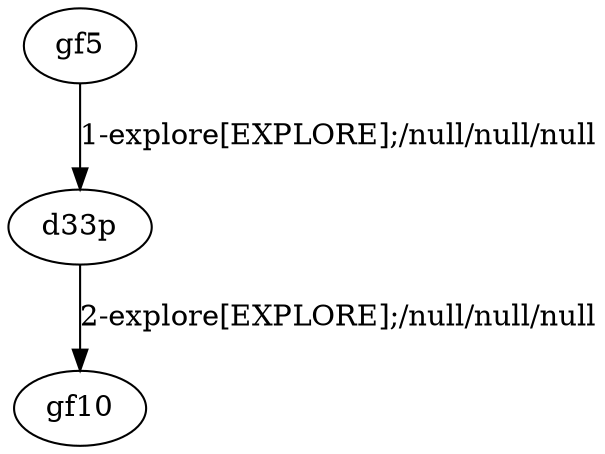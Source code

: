 # Total number of goals covered by this test: 1
# d33p --> gf10

digraph g {
"gf5" -> "d33p" [label = "1-explore[EXPLORE];/null/null/null"];
"d33p" -> "gf10" [label = "2-explore[EXPLORE];/null/null/null"];
}